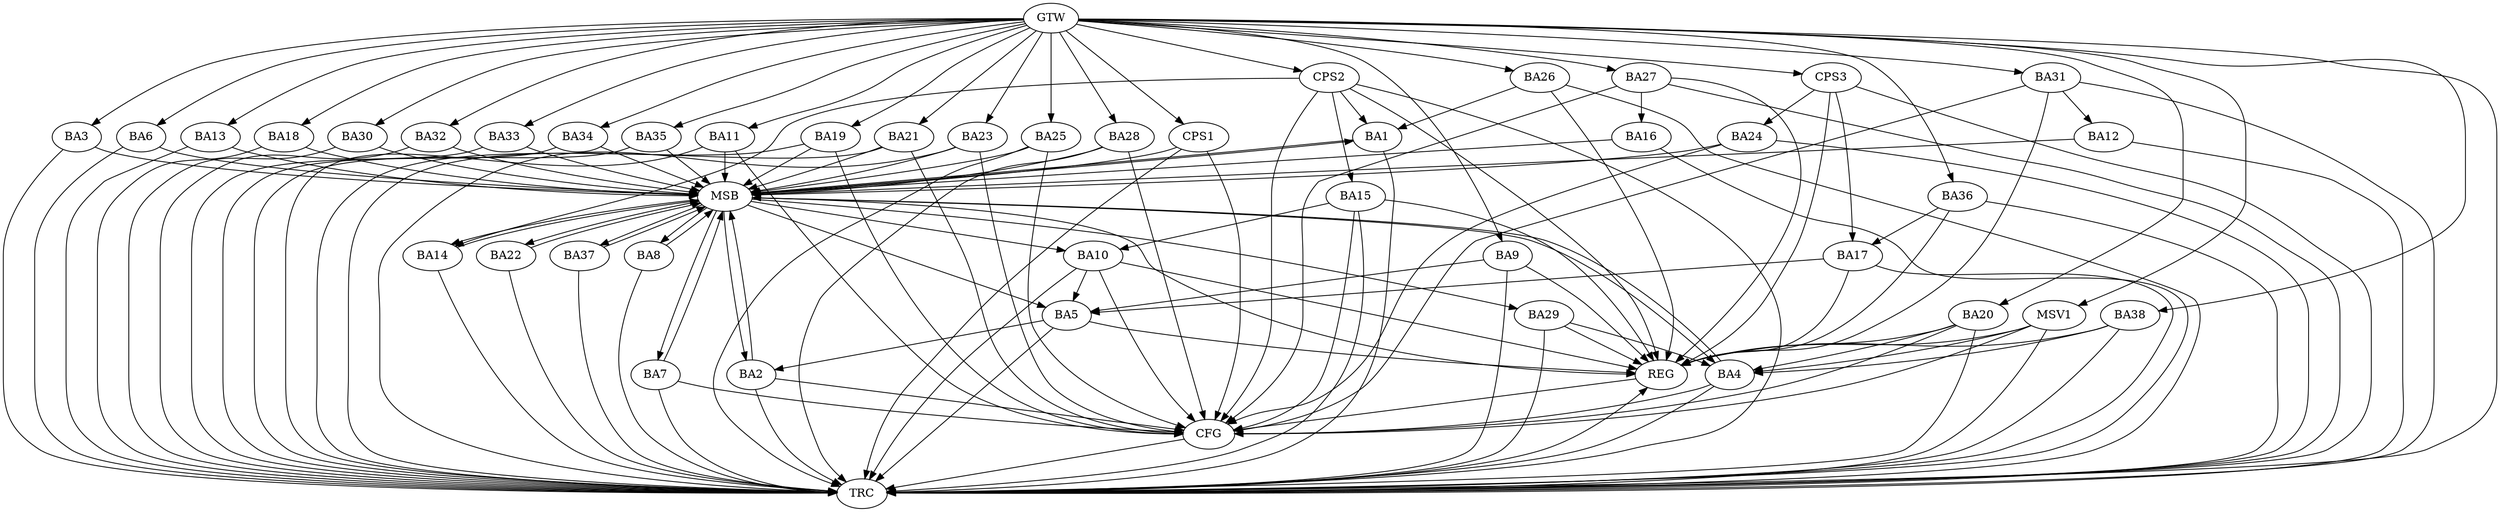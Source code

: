 strict digraph G {
  BA1 [ label="BA1" ];
  BA2 [ label="BA2" ];
  BA3 [ label="BA3" ];
  BA4 [ label="BA4" ];
  BA5 [ label="BA5" ];
  BA6 [ label="BA6" ];
  BA7 [ label="BA7" ];
  BA8 [ label="BA8" ];
  BA9 [ label="BA9" ];
  BA10 [ label="BA10" ];
  BA11 [ label="BA11" ];
  BA12 [ label="BA12" ];
  BA13 [ label="BA13" ];
  BA14 [ label="BA14" ];
  BA15 [ label="BA15" ];
  BA16 [ label="BA16" ];
  BA17 [ label="BA17" ];
  BA18 [ label="BA18" ];
  BA19 [ label="BA19" ];
  BA20 [ label="BA20" ];
  BA21 [ label="BA21" ];
  BA22 [ label="BA22" ];
  BA23 [ label="BA23" ];
  BA24 [ label="BA24" ];
  BA25 [ label="BA25" ];
  BA26 [ label="BA26" ];
  BA27 [ label="BA27" ];
  BA28 [ label="BA28" ];
  BA29 [ label="BA29" ];
  BA30 [ label="BA30" ];
  BA31 [ label="BA31" ];
  BA32 [ label="BA32" ];
  BA33 [ label="BA33" ];
  BA34 [ label="BA34" ];
  BA35 [ label="BA35" ];
  BA36 [ label="BA36" ];
  BA37 [ label="BA37" ];
  BA38 [ label="BA38" ];
  CPS1 [ label="CPS1" ];
  CPS2 [ label="CPS2" ];
  CPS3 [ label="CPS3" ];
  GTW [ label="GTW" ];
  REG [ label="REG" ];
  MSB [ label="MSB" ];
  CFG [ label="CFG" ];
  TRC [ label="TRC" ];
  MSV1 [ label="MSV1" ];
  BA5 -> BA2;
  BA9 -> BA5;
  BA10 -> BA5;
  BA15 -> BA10;
  BA17 -> BA5;
  BA20 -> BA4;
  BA26 -> BA1;
  BA27 -> BA16;
  BA29 -> BA4;
  BA31 -> BA12;
  BA36 -> BA17;
  BA38 -> BA4;
  CPS2 -> BA15;
  CPS2 -> BA14;
  CPS2 -> BA1;
  CPS3 -> BA24;
  CPS3 -> BA17;
  GTW -> BA3;
  GTW -> BA6;
  GTW -> BA9;
  GTW -> BA11;
  GTW -> BA13;
  GTW -> BA18;
  GTW -> BA19;
  GTW -> BA20;
  GTW -> BA21;
  GTW -> BA23;
  GTW -> BA25;
  GTW -> BA26;
  GTW -> BA27;
  GTW -> BA28;
  GTW -> BA30;
  GTW -> BA31;
  GTW -> BA32;
  GTW -> BA33;
  GTW -> BA34;
  GTW -> BA35;
  GTW -> BA36;
  GTW -> BA38;
  GTW -> CPS1;
  GTW -> CPS2;
  GTW -> CPS3;
  BA5 -> REG;
  BA9 -> REG;
  BA10 -> REG;
  BA15 -> REG;
  BA17 -> REG;
  BA20 -> REG;
  BA26 -> REG;
  BA27 -> REG;
  BA29 -> REG;
  BA31 -> REG;
  BA36 -> REG;
  BA38 -> REG;
  CPS2 -> REG;
  CPS3 -> REG;
  BA1 -> MSB;
  MSB -> BA2;
  MSB -> REG;
  BA2 -> MSB;
  MSB -> BA1;
  BA3 -> MSB;
  BA4 -> MSB;
  BA6 -> MSB;
  MSB -> BA4;
  BA7 -> MSB;
  MSB -> BA5;
  BA8 -> MSB;
  BA11 -> MSB;
  MSB -> BA8;
  BA12 -> MSB;
  MSB -> BA7;
  BA13 -> MSB;
  BA14 -> MSB;
  BA16 -> MSB;
  MSB -> BA10;
  BA18 -> MSB;
  BA19 -> MSB;
  BA21 -> MSB;
  BA22 -> MSB;
  BA23 -> MSB;
  BA24 -> MSB;
  BA25 -> MSB;
  BA28 -> MSB;
  MSB -> BA14;
  BA30 -> MSB;
  MSB -> BA22;
  BA32 -> MSB;
  BA33 -> MSB;
  BA34 -> MSB;
  BA35 -> MSB;
  BA37 -> MSB;
  CPS1 -> MSB;
  MSB -> BA37;
  MSB -> BA29;
  BA15 -> CFG;
  BA31 -> CFG;
  BA21 -> CFG;
  BA25 -> CFG;
  CPS2 -> CFG;
  BA10 -> CFG;
  BA20 -> CFG;
  BA27 -> CFG;
  BA23 -> CFG;
  BA11 -> CFG;
  BA2 -> CFG;
  BA4 -> CFG;
  CPS1 -> CFG;
  BA19 -> CFG;
  BA7 -> CFG;
  BA24 -> CFG;
  BA28 -> CFG;
  REG -> CFG;
  BA1 -> TRC;
  BA2 -> TRC;
  BA3 -> TRC;
  BA4 -> TRC;
  BA5 -> TRC;
  BA6 -> TRC;
  BA7 -> TRC;
  BA8 -> TRC;
  BA9 -> TRC;
  BA10 -> TRC;
  BA11 -> TRC;
  BA12 -> TRC;
  BA13 -> TRC;
  BA14 -> TRC;
  BA15 -> TRC;
  BA16 -> TRC;
  BA17 -> TRC;
  BA18 -> TRC;
  BA19 -> TRC;
  BA20 -> TRC;
  BA21 -> TRC;
  BA22 -> TRC;
  BA23 -> TRC;
  BA24 -> TRC;
  BA25 -> TRC;
  BA26 -> TRC;
  BA27 -> TRC;
  BA28 -> TRC;
  BA29 -> TRC;
  BA30 -> TRC;
  BA31 -> TRC;
  BA32 -> TRC;
  BA33 -> TRC;
  BA34 -> TRC;
  BA35 -> TRC;
  BA36 -> TRC;
  BA37 -> TRC;
  BA38 -> TRC;
  CPS1 -> TRC;
  CPS2 -> TRC;
  CPS3 -> TRC;
  GTW -> TRC;
  CFG -> TRC;
  TRC -> REG;
  MSV1 -> BA4;
  GTW -> MSV1;
  MSV1 -> REG;
  MSV1 -> TRC;
  MSV1 -> CFG;
}
